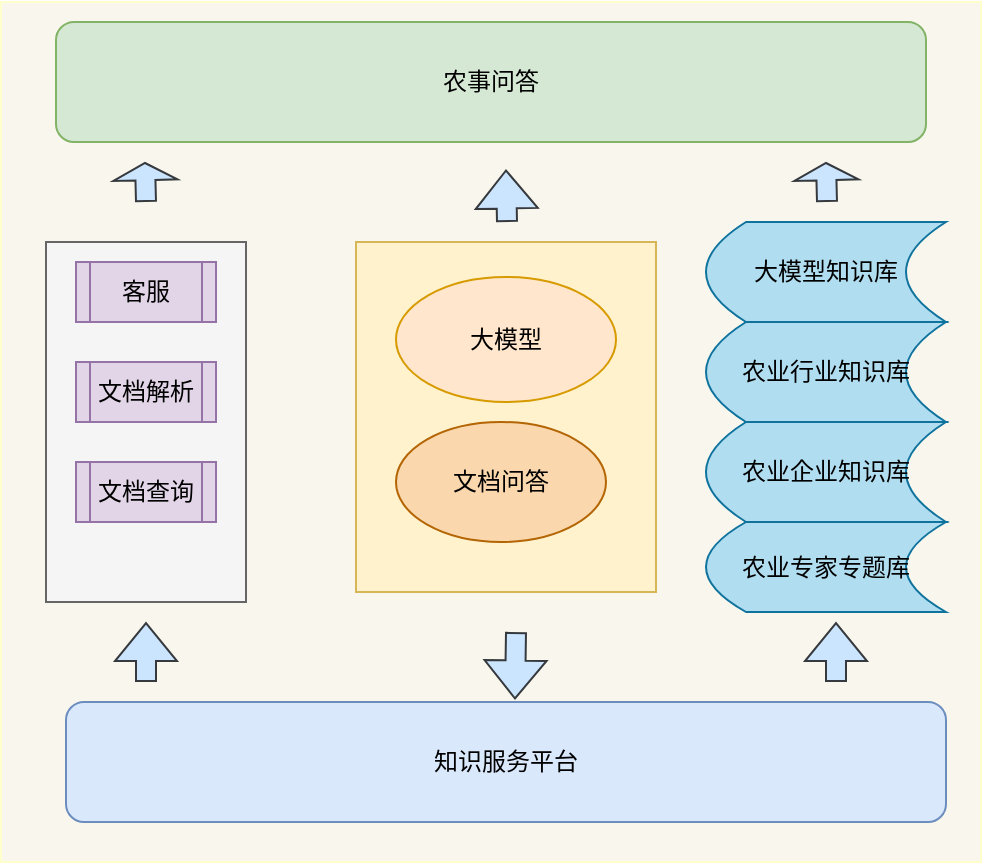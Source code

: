 <mxfile version="22.1.16" type="github">
  <diagram name="第 1 页" id="ey0noMueDYD_QGQC2phM">
    <mxGraphModel dx="1050" dy="594" grid="1" gridSize="10" guides="1" tooltips="1" connect="1" arrows="1" fold="1" page="1" pageScale="1" pageWidth="827" pageHeight="1169" math="0" shadow="0">
      <root>
        <mxCell id="0" />
        <mxCell id="1" parent="0" />
        <mxCell id="pH-1CmdgA2L41Y-aD01S-30" value="" style="rounded=0;whiteSpace=wrap;html=1;fillColor=#f9f7ed;strokeColor=#FFFFCC;" vertex="1" parent="1">
          <mxGeometry x="197.5" y="130" width="490" height="430" as="geometry" />
        </mxCell>
        <mxCell id="pH-1CmdgA2L41Y-aD01S-27" value="" style="rounded=0;whiteSpace=wrap;html=1;fillColor=#fff2cc;strokeColor=#d6b656;" vertex="1" parent="1">
          <mxGeometry x="375" y="250" width="150" height="175" as="geometry" />
        </mxCell>
        <mxCell id="pH-1CmdgA2L41Y-aD01S-20" value="" style="rounded=0;whiteSpace=wrap;html=1;fillColor=#f5f5f5;strokeColor=#666666;fontColor=#333333;" vertex="1" parent="1">
          <mxGeometry x="220" y="250" width="100" height="180" as="geometry" />
        </mxCell>
        <mxCell id="pH-1CmdgA2L41Y-aD01S-5" value="农事问答" style="rounded=1;whiteSpace=wrap;html=1;fillColor=#d5e8d4;strokeColor=#82b366;" vertex="1" parent="1">
          <mxGeometry x="225" y="140" width="435" height="60" as="geometry" />
        </mxCell>
        <mxCell id="pH-1CmdgA2L41Y-aD01S-6" value="知识服务平台" style="rounded=1;whiteSpace=wrap;html=1;fillColor=#dae8fc;strokeColor=#6c8ebf;" vertex="1" parent="1">
          <mxGeometry x="230" y="480" width="440" height="60" as="geometry" />
        </mxCell>
        <mxCell id="pH-1CmdgA2L41Y-aD01S-13" value="" style="shape=flexArrow;endArrow=classic;html=1;rounded=0;fillColor=#cce5ff;strokeColor=#36393d;" edge="1" parent="1">
          <mxGeometry width="50" height="50" relative="1" as="geometry">
            <mxPoint x="450.5" y="240" as="sourcePoint" />
            <mxPoint x="450" y="213.75" as="targetPoint" />
          </mxGeometry>
        </mxCell>
        <mxCell id="pH-1CmdgA2L41Y-aD01S-14" value="大模型知识库" style="shape=dataStorage;whiteSpace=wrap;html=1;fixedSize=1;fillColor=#b1ddf0;strokeColor=#10739e;" vertex="1" parent="1">
          <mxGeometry x="550" y="240" width="120" height="50" as="geometry" />
        </mxCell>
        <mxCell id="pH-1CmdgA2L41Y-aD01S-15" value="客服" style="shape=process;whiteSpace=wrap;html=1;backgroundOutline=1;fillColor=#e1d5e7;strokeColor=#9673a6;" vertex="1" parent="1">
          <mxGeometry x="235" y="260" width="70" height="30" as="geometry" />
        </mxCell>
        <mxCell id="pH-1CmdgA2L41Y-aD01S-17" value="文档解析" style="shape=process;whiteSpace=wrap;html=1;backgroundOutline=1;fillColor=#e1d5e7;strokeColor=#9673a6;" vertex="1" parent="1">
          <mxGeometry x="235" y="310" width="70" height="30" as="geometry" />
        </mxCell>
        <mxCell id="pH-1CmdgA2L41Y-aD01S-18" value="文档查询" style="shape=process;whiteSpace=wrap;html=1;backgroundOutline=1;fillColor=#e1d5e7;strokeColor=#9673a6;" vertex="1" parent="1">
          <mxGeometry x="235" y="360" width="70" height="30" as="geometry" />
        </mxCell>
        <mxCell id="pH-1CmdgA2L41Y-aD01S-22" value="农业行业知识库" style="shape=dataStorage;whiteSpace=wrap;html=1;fixedSize=1;fillColor=#b1ddf0;strokeColor=#10739e;" vertex="1" parent="1">
          <mxGeometry x="550" y="290" width="120" height="50" as="geometry" />
        </mxCell>
        <mxCell id="pH-1CmdgA2L41Y-aD01S-23" value="农业企业知识库" style="shape=dataStorage;whiteSpace=wrap;html=1;fixedSize=1;fillColor=#b1ddf0;strokeColor=#10739e;" vertex="1" parent="1">
          <mxGeometry x="550" y="340" width="120" height="50" as="geometry" />
        </mxCell>
        <mxCell id="pH-1CmdgA2L41Y-aD01S-24" value="农业专家专题库" style="shape=dataStorage;whiteSpace=wrap;html=1;fixedSize=1;fillColor=#b1ddf0;strokeColor=#10739e;" vertex="1" parent="1">
          <mxGeometry x="550" y="390" width="120" height="45" as="geometry" />
        </mxCell>
        <mxCell id="pH-1CmdgA2L41Y-aD01S-9" value="大模型" style="ellipse;whiteSpace=wrap;html=1;fillColor=#ffe6cc;strokeColor=#d79b00;" vertex="1" parent="1">
          <mxGeometry x="395" y="267.5" width="110" height="62.5" as="geometry" />
        </mxCell>
        <mxCell id="pH-1CmdgA2L41Y-aD01S-8" value="文档问答" style="ellipse;whiteSpace=wrap;html=1;movable=1;resizable=1;rotatable=1;deletable=1;editable=1;locked=0;connectable=1;fillColor=#fad7ac;strokeColor=#b46504;" vertex="1" parent="1">
          <mxGeometry x="395" y="340" width="105" height="60" as="geometry" />
        </mxCell>
        <mxCell id="pH-1CmdgA2L41Y-aD01S-31" value="" style="shape=flexArrow;endArrow=classic;html=1;rounded=0;fillColor=#cce5ff;strokeColor=#36393d;" edge="1" parent="1">
          <mxGeometry width="50" height="50" relative="1" as="geometry">
            <mxPoint x="455" y="445" as="sourcePoint" />
            <mxPoint x="454.5" y="478.75" as="targetPoint" />
          </mxGeometry>
        </mxCell>
        <mxCell id="pH-1CmdgA2L41Y-aD01S-32" value="" style="shape=flexArrow;endArrow=classic;html=1;rounded=0;fillColor=#cce5ff;strokeColor=#36393d;" edge="1" parent="1">
          <mxGeometry width="50" height="50" relative="1" as="geometry">
            <mxPoint x="270" y="470" as="sourcePoint" />
            <mxPoint x="270" y="440" as="targetPoint" />
          </mxGeometry>
        </mxCell>
        <mxCell id="pH-1CmdgA2L41Y-aD01S-33" value="" style="shape=flexArrow;endArrow=classic;html=1;rounded=0;fillColor=#cce5ff;strokeColor=#36393d;" edge="1" parent="1">
          <mxGeometry width="50" height="50" relative="1" as="geometry">
            <mxPoint x="615" y="470" as="sourcePoint" />
            <mxPoint x="615" y="440" as="targetPoint" />
          </mxGeometry>
        </mxCell>
        <mxCell id="pH-1CmdgA2L41Y-aD01S-34" value="" style="shape=flexArrow;endArrow=classic;html=1;rounded=0;fillColor=#cce5ff;strokeColor=#36393d;endWidth=21;endSize=2.53;" edge="1" parent="1">
          <mxGeometry width="50" height="50" relative="1" as="geometry">
            <mxPoint x="270" y="230" as="sourcePoint" />
            <mxPoint x="269.5" y="210" as="targetPoint" />
          </mxGeometry>
        </mxCell>
        <mxCell id="pH-1CmdgA2L41Y-aD01S-35" value="" style="shape=flexArrow;endArrow=classic;html=1;rounded=0;fillColor=#cce5ff;strokeColor=#36393d;endWidth=21;endSize=2.53;" edge="1" parent="1">
          <mxGeometry width="50" height="50" relative="1" as="geometry">
            <mxPoint x="610.5" y="230" as="sourcePoint" />
            <mxPoint x="610" y="210" as="targetPoint" />
          </mxGeometry>
        </mxCell>
      </root>
    </mxGraphModel>
  </diagram>
</mxfile>
